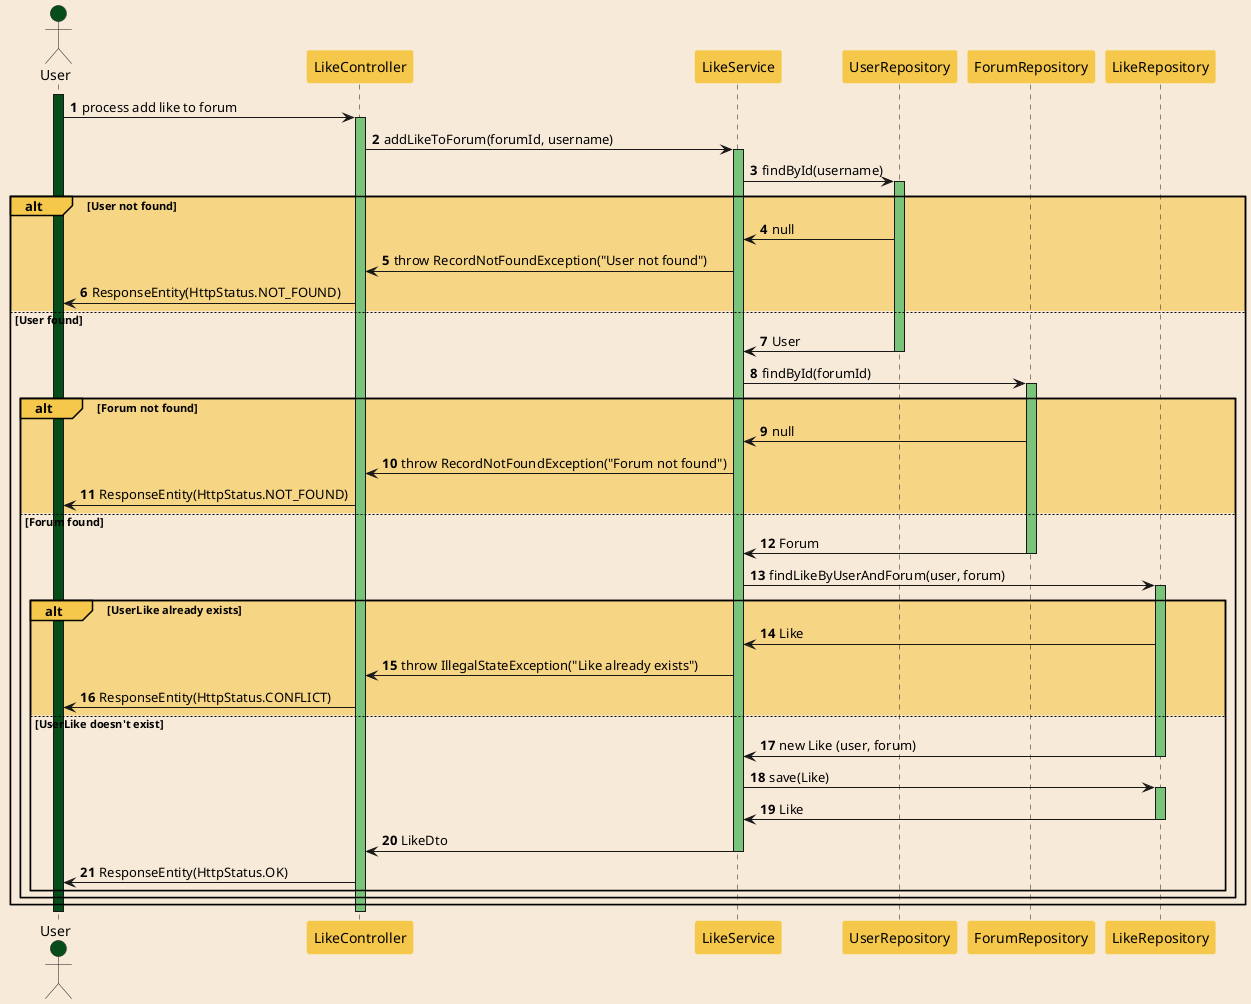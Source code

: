 @startuml
'https://plantuml.com/sequence-diagram

autonumber

skinparam sequence {
    ParticipantBackgroundColor #F5C84C
    ParticipantBorderColor #F7E19A
}

skinparam {
    BackgroundColor #F8EAD9
    BorderColor #F8EAD9
}

actor User #064D1A
activate User #064D1A

User -> LikeController : process add like to forum
activate LikeController #7AC37A

LikeController -> LikeService : addLikeToForum(forumId, username)
activate LikeService #7AC37A

LikeService -> UserRepository : findById(username)
activate UserRepository #7AC37A

alt#F5C84C #F5C84C99 User not found
    UserRepository -> LikeService : null
    LikeService -> LikeController : throw RecordNotFoundException("User not found")
    LikeController -> User : ResponseEntity(HttpStatus.NOT_FOUND)
else #F8EAD9 User found
    UserRepository -> LikeService : User
    deactivate UserRepository

    LikeService -> ForumRepository : findById(forumId)
    activate ForumRepository #7AC37A

    alt#F5C84C #F5C84C99 Forum not found
        ForumRepository -> LikeService : null
        LikeService -> LikeController : throw RecordNotFoundException("Forum not found")
        LikeController -> User : ResponseEntity(HttpStatus.NOT_FOUND)
    else #F8EAD9 Forum found
        ForumRepository -> LikeService : Forum
        deactivate ForumRepository

        LikeService -> LikeRepository : findLikeByUserAndForum(user, forum)
        activate LikeRepository #7AC37A

        alt#F5C84C #F5C84C99 UserLike already exists
            LikeRepository -> LikeService : Like
            LikeService -> LikeController : throw IllegalStateException("Like already exists")
            LikeController -> User : ResponseEntity(HttpStatus.CONFLICT)
        else #F8EAD9 UserLike doesn't exist
            LikeRepository -> LikeService : new Like (user, forum)
            deactivate LikeRepository

            LikeService -> LikeRepository : save(Like)
            activate LikeRepository #7AC37A

            LikeRepository -> LikeService : Like
            deactivate LikeRepository

            LikeService -> LikeController : LikeDto
            deactivate LikeService

            LikeController -> User : ResponseEntity(HttpStatus.OK)
        end
    end
end

deactivate LikeController
deactivate User
@enduml